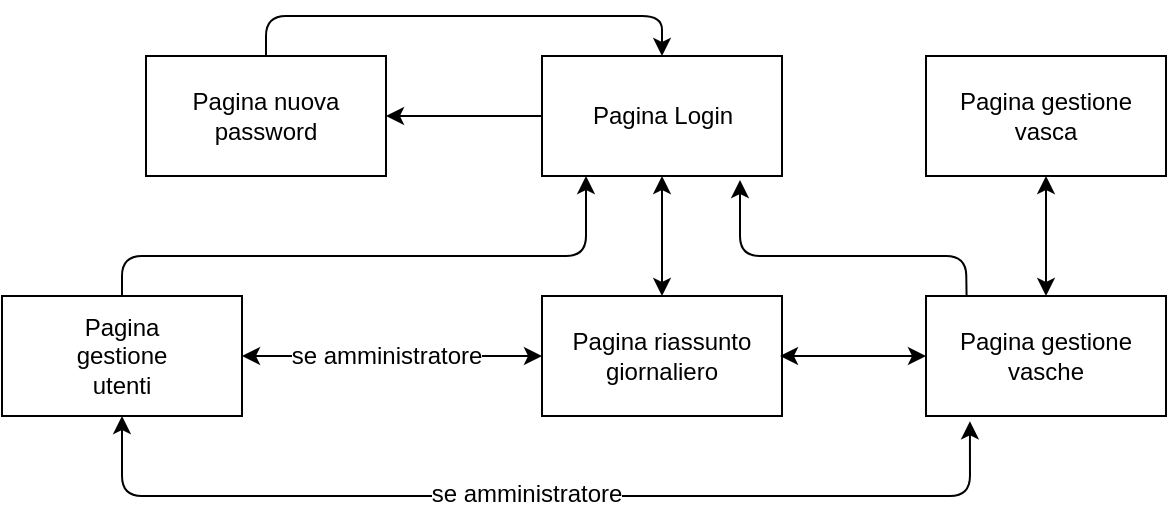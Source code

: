 <mxfile pages="1" version="11.2.9" type="device"><diagram id="o79_owxlse3bFnFnUokJ" name="Page-1"><mxGraphModel dx="768" dy="405" grid="1" gridSize="10" guides="1" tooltips="1" connect="1" arrows="1" fold="1" page="1" pageScale="1" pageWidth="827" pageHeight="1169" math="0" shadow="0"><root><mxCell id="0"/><mxCell id="1" parent="0"/><mxCell id="muLXmGrFv9f9w9SvdqWg-2" value="" style="rounded=0;whiteSpace=wrap;html=1;" parent="1" vertex="1"><mxGeometry x="338" y="250" width="120" height="60" as="geometry"/></mxCell><mxCell id="muLXmGrFv9f9w9SvdqWg-3" value="Pagina Login" style="text;html=1;strokeColor=none;fillColor=none;align=center;verticalAlign=middle;whiteSpace=wrap;rounded=0;" parent="1" vertex="1"><mxGeometry x="350" y="270" width="97" height="20" as="geometry"/></mxCell><mxCell id="muLXmGrFv9f9w9SvdqWg-4" value="" style="rounded=0;whiteSpace=wrap;html=1;" parent="1" vertex="1"><mxGeometry x="338" y="370" width="120" height="60" as="geometry"/></mxCell><mxCell id="muLXmGrFv9f9w9SvdqWg-5" value="Pagina riassunto giornaliero" style="text;html=1;strokeColor=none;fillColor=none;align=center;verticalAlign=middle;whiteSpace=wrap;rounded=0;" parent="1" vertex="1"><mxGeometry x="323" y="390" width="150" height="20" as="geometry"/></mxCell><mxCell id="muLXmGrFv9f9w9SvdqWg-7" value="" style="endArrow=classic;startArrow=classic;html=1;entryX=0.5;entryY=1;entryDx=0;entryDy=0;exitX=0.5;exitY=0;exitDx=0;exitDy=0;" parent="1" source="muLXmGrFv9f9w9SvdqWg-4" target="muLXmGrFv9f9w9SvdqWg-2" edge="1"><mxGeometry width="50" height="50" relative="1" as="geometry"><mxPoint x="328" y="550" as="sourcePoint"/><mxPoint x="378" y="500" as="targetPoint"/></mxGeometry></mxCell><mxCell id="muLXmGrFv9f9w9SvdqWg-8" value="" style="rounded=0;whiteSpace=wrap;html=1;" parent="1" vertex="1"><mxGeometry x="530" y="370" width="120" height="60" as="geometry"/></mxCell><mxCell id="muLXmGrFv9f9w9SvdqWg-9" value="Pagina gestione vasche" style="text;html=1;strokeColor=none;fillColor=none;align=center;verticalAlign=middle;whiteSpace=wrap;rounded=0;" parent="1" vertex="1"><mxGeometry x="539" y="390" width="102" height="20" as="geometry"/></mxCell><mxCell id="muLXmGrFv9f9w9SvdqWg-11" value="" style="endArrow=classic;startArrow=classic;html=1;entryX=0;entryY=0.5;entryDx=0;entryDy=0;" parent="1" target="muLXmGrFv9f9w9SvdqWg-8" edge="1"><mxGeometry width="50" height="50" relative="1" as="geometry"><mxPoint x="457" y="400" as="sourcePoint"/><mxPoint x="378" y="450" as="targetPoint"/></mxGeometry></mxCell><mxCell id="muLXmGrFv9f9w9SvdqWg-12" value="" style="rounded=0;whiteSpace=wrap;html=1;" parent="1" vertex="1"><mxGeometry x="68" y="370" width="120" height="60" as="geometry"/></mxCell><mxCell id="muLXmGrFv9f9w9SvdqWg-13" value="Pagina gestione utenti" style="text;html=1;strokeColor=none;fillColor=none;align=center;verticalAlign=middle;whiteSpace=wrap;rounded=0;" parent="1" vertex="1"><mxGeometry x="88" y="390" width="80" height="20" as="geometry"/></mxCell><mxCell id="muLXmGrFv9f9w9SvdqWg-15" value="" style="endArrow=classic;startArrow=classic;html=1;entryX=0.1;entryY=0.5;entryDx=0;entryDy=0;entryPerimeter=0;exitX=1;exitY=0.5;exitDx=0;exitDy=0;" parent="1" source="muLXmGrFv9f9w9SvdqWg-12" target="muLXmGrFv9f9w9SvdqWg-5" edge="1"><mxGeometry width="50" height="50" relative="1" as="geometry"><mxPoint x="68" y="500" as="sourcePoint"/><mxPoint x="118" y="450" as="targetPoint"/></mxGeometry></mxCell><mxCell id="XKaJwXwo3aK2NXW5i5pt-1" value="se amministratore" style="text;html=1;resizable=0;points=[];align=center;verticalAlign=middle;labelBackgroundColor=#ffffff;" vertex="1" connectable="0" parent="muLXmGrFv9f9w9SvdqWg-15"><mxGeometry x="-0.362" y="-3" relative="1" as="geometry"><mxPoint x="24" y="-3" as="offset"/></mxGeometry></mxCell><mxCell id="muLXmGrFv9f9w9SvdqWg-16" value="" style="endArrow=classic;html=1;exitX=0.5;exitY=0;exitDx=0;exitDy=0;" parent="1" source="muLXmGrFv9f9w9SvdqWg-12" edge="1"><mxGeometry width="50" height="50" relative="1" as="geometry"><mxPoint x="68" y="550" as="sourcePoint"/><mxPoint x="360" y="310" as="targetPoint"/><Array as="points"><mxPoint x="128" y="350"/><mxPoint x="360" y="350"/></Array></mxGeometry></mxCell><mxCell id="muLXmGrFv9f9w9SvdqWg-17" value="" style="endArrow=classic;html=1;exitX=0.169;exitY=-0.007;exitDx=0;exitDy=0;exitPerimeter=0;" parent="1" source="muLXmGrFv9f9w9SvdqWg-8" edge="1"><mxGeometry width="50" height="50" relative="1" as="geometry"><mxPoint x="68" y="550" as="sourcePoint"/><mxPoint x="437" y="312" as="targetPoint"/><Array as="points"><mxPoint x="550" y="350"/><mxPoint x="437" y="350"/></Array></mxGeometry></mxCell><mxCell id="muLXmGrFv9f9w9SvdqWg-19" value="" style="endArrow=classic;startArrow=classic;html=1;entryX=0.5;entryY=1;entryDx=0;entryDy=0;exitX=0.183;exitY=1.044;exitDx=0;exitDy=0;exitPerimeter=0;" parent="1" source="muLXmGrFv9f9w9SvdqWg-8" target="muLXmGrFv9f9w9SvdqWg-12" edge="1"><mxGeometry width="50" height="50" relative="1" as="geometry"><mxPoint x="548" y="580" as="sourcePoint"/><mxPoint x="118" y="520" as="targetPoint"/><Array as="points"><mxPoint x="552" y="470"/><mxPoint x="128" y="470"/></Array></mxGeometry></mxCell><mxCell id="XKaJwXwo3aK2NXW5i5pt-2" value="se amministratore" style="text;html=1;resizable=0;points=[];align=center;verticalAlign=middle;labelBackgroundColor=#ffffff;" vertex="1" connectable="0" parent="muLXmGrFv9f9w9SvdqWg-19"><mxGeometry x="0.035" y="-1" relative="1" as="geometry"><mxPoint as="offset"/></mxGeometry></mxCell><mxCell id="JDIOAwcoQILosD0Z2DCn-3" value="" style="rounded=0;whiteSpace=wrap;html=1;" parent="1" vertex="1"><mxGeometry x="140" y="250" width="120" height="60" as="geometry"/></mxCell><mxCell id="JDIOAwcoQILosD0Z2DCn-4" value="Pagina nuova password" style="text;html=1;strokeColor=none;fillColor=none;align=center;verticalAlign=middle;whiteSpace=wrap;rounded=0;" parent="1" vertex="1"><mxGeometry x="155" y="270" width="90" height="20" as="geometry"/></mxCell><mxCell id="JDIOAwcoQILosD0Z2DCn-5" value="" style="endArrow=classic;html=1;entryX=1;entryY=0.5;entryDx=0;entryDy=0;exitX=0;exitY=0.5;exitDx=0;exitDy=0;" parent="1" source="muLXmGrFv9f9w9SvdqWg-2" target="JDIOAwcoQILosD0Z2DCn-3" edge="1"><mxGeometry width="50" height="50" relative="1" as="geometry"><mxPoint x="330" y="280" as="sourcePoint"/><mxPoint x="500" y="280" as="targetPoint"/><Array as="points"/></mxGeometry></mxCell><mxCell id="JDIOAwcoQILosD0Z2DCn-9" value="" style="endArrow=classic;html=1;exitX=0.5;exitY=0;exitDx=0;exitDy=0;entryX=0.5;entryY=0;entryDx=0;entryDy=0;" parent="1" source="JDIOAwcoQILosD0Z2DCn-3" target="muLXmGrFv9f9w9SvdqWg-2" edge="1"><mxGeometry width="50" height="50" relative="1" as="geometry"><mxPoint x="484.5" y="190" as="sourcePoint"/><mxPoint x="641.5" y="190" as="targetPoint"/><Array as="points"><mxPoint x="200" y="230"/><mxPoint x="398" y="230"/></Array></mxGeometry></mxCell><mxCell id="JDIOAwcoQILosD0Z2DCn-12" value="" style="rounded=0;whiteSpace=wrap;html=1;" parent="1" vertex="1"><mxGeometry x="530" y="250" width="120" height="60" as="geometry"/></mxCell><mxCell id="JDIOAwcoQILosD0Z2DCn-13" value="Pagina gestione vasca" style="text;html=1;strokeColor=none;fillColor=none;align=center;verticalAlign=middle;whiteSpace=wrap;rounded=0;" parent="1" vertex="1"><mxGeometry x="535" y="270" width="110" height="20" as="geometry"/></mxCell><mxCell id="JDIOAwcoQILosD0Z2DCn-14" value="" style="endArrow=classic;startArrow=classic;html=1;entryX=0.5;entryY=1;entryDx=0;entryDy=0;" parent="1" edge="1"><mxGeometry width="50" height="50" relative="1" as="geometry"><mxPoint x="590" y="370" as="sourcePoint"/><mxPoint x="590" y="310" as="targetPoint"/></mxGeometry></mxCell></root></mxGraphModel></diagram></mxfile>